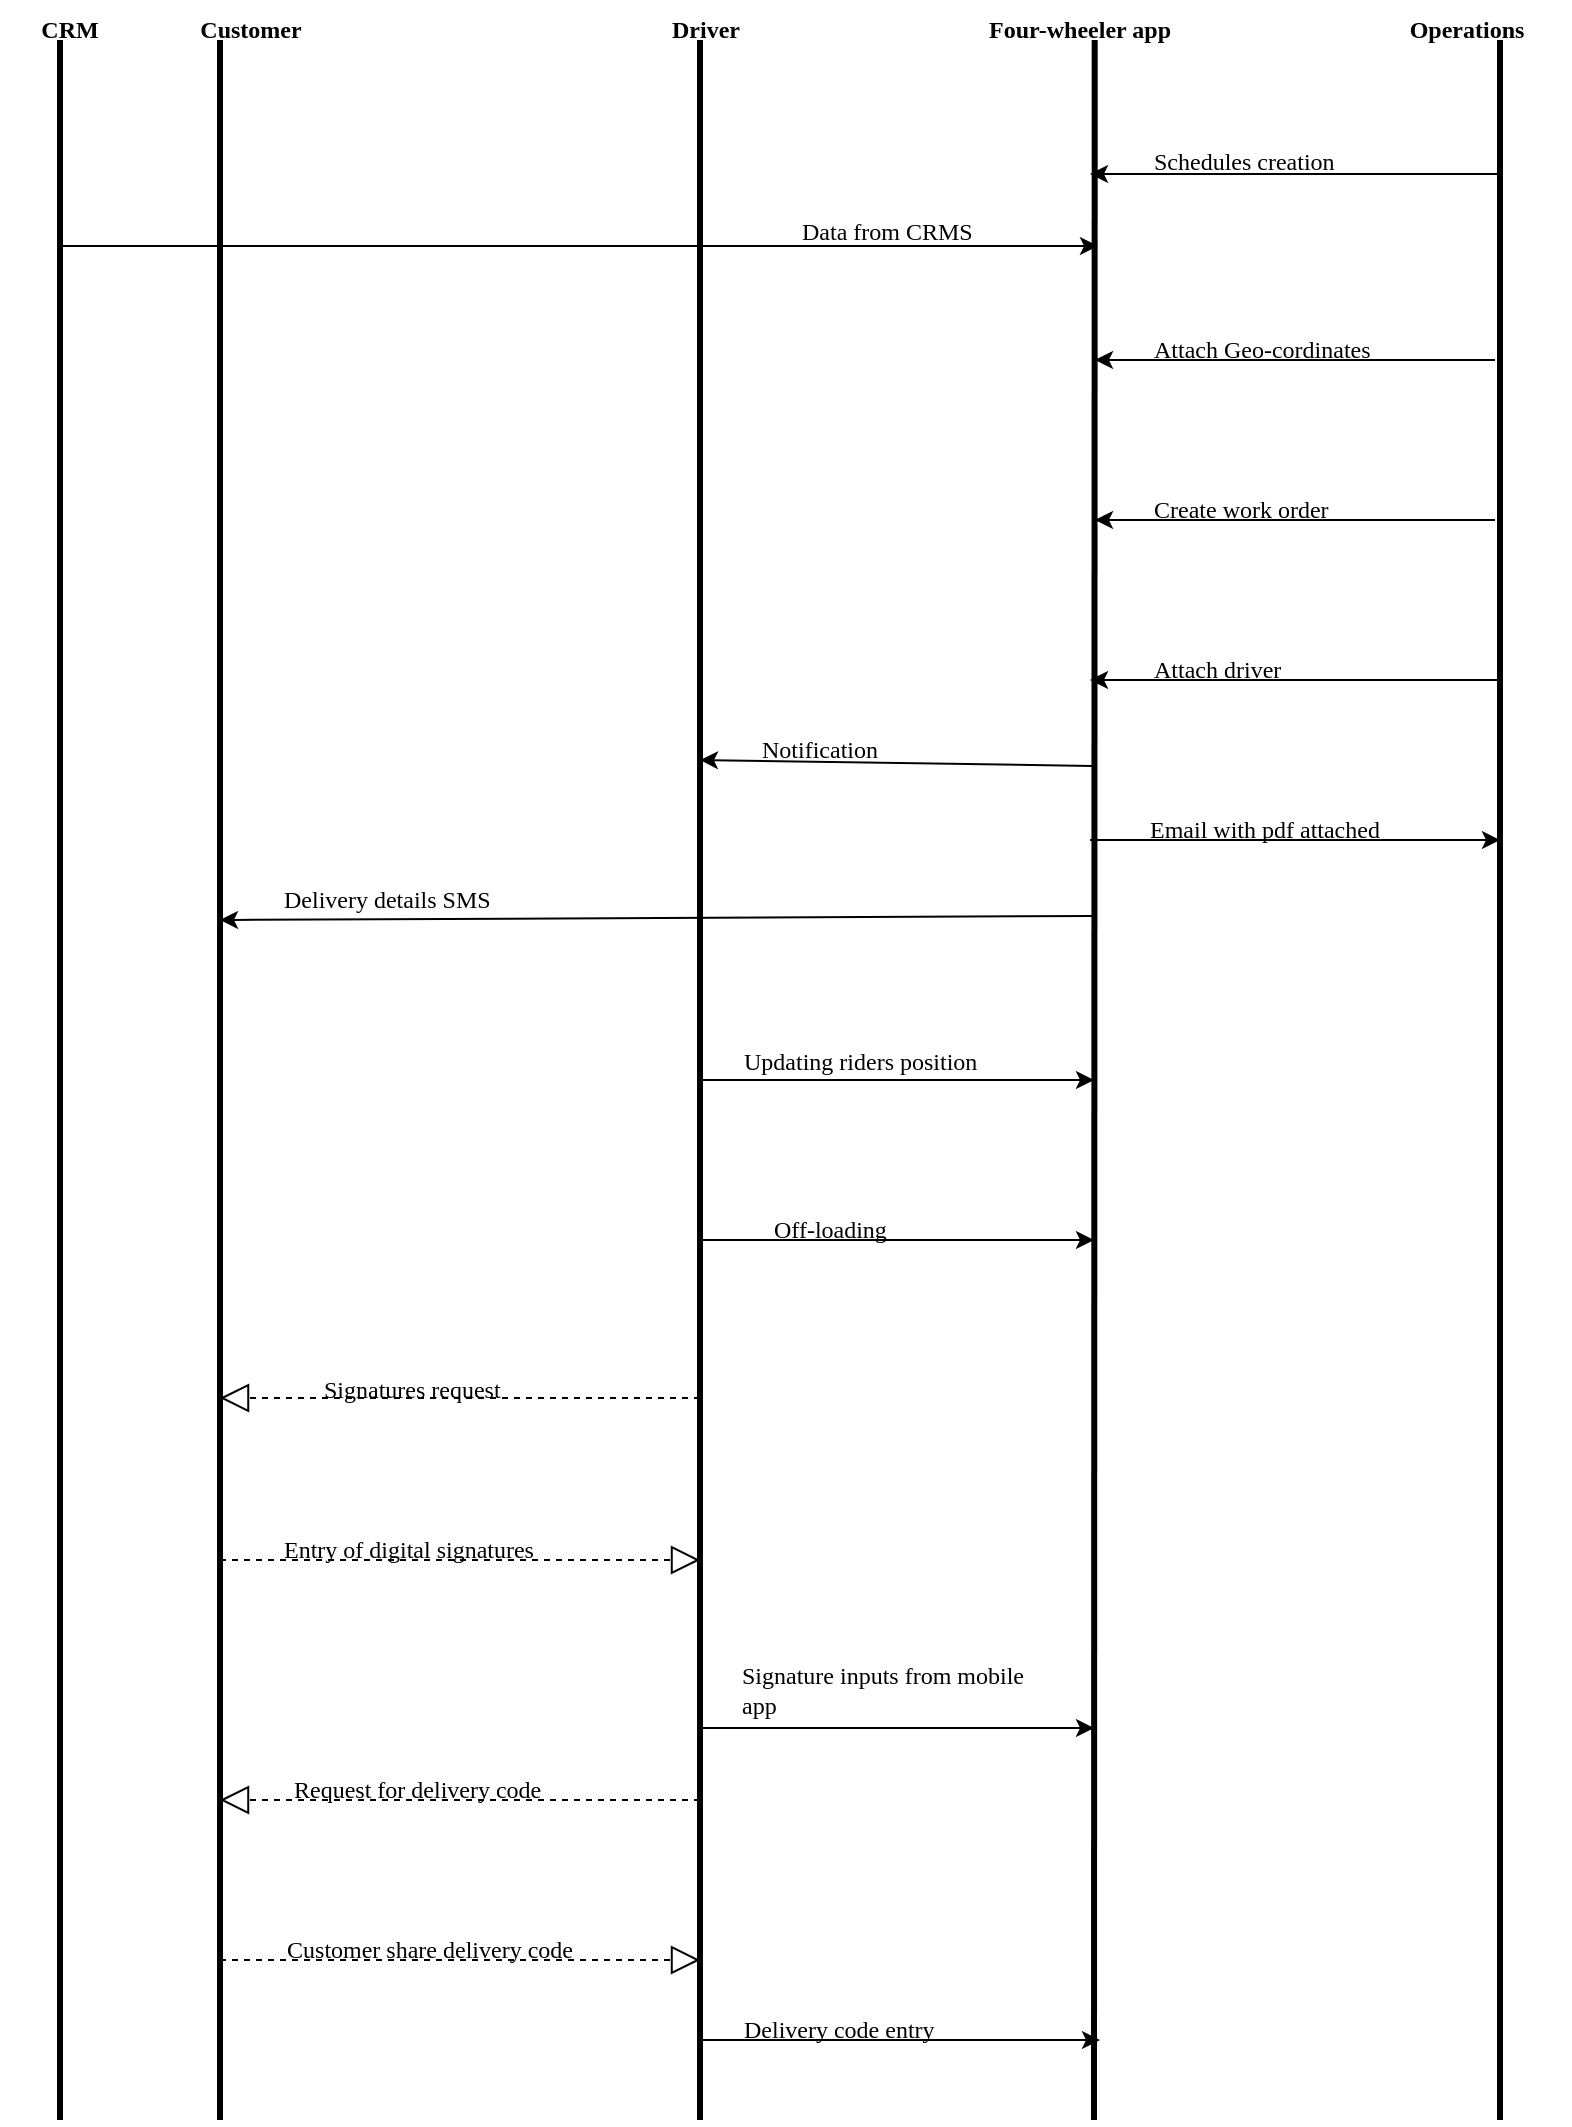 <mxfile version="24.8.0">
  <diagram name="Page-1" id="GOdSq4zZK_xezIgQwfRh">
    <mxGraphModel dx="794" dy="1615" grid="1" gridSize="10" guides="1" tooltips="1" connect="1" arrows="1" fold="1" page="1" pageScale="1" pageWidth="827" pageHeight="1169" math="0" shadow="0">
      <root>
        <mxCell id="0" />
        <mxCell id="1" parent="0" />
        <mxCell id="RlkcewKYQu9XTbAVP8YR-1" value="" style="endArrow=none;html=1;rounded=0;strokeWidth=3;" parent="1" edge="1">
          <mxGeometry width="50" height="50" relative="1" as="geometry">
            <mxPoint x="40" y="-40" as="sourcePoint" />
            <mxPoint x="40" y="-1080" as="targetPoint" />
          </mxGeometry>
        </mxCell>
        <mxCell id="RlkcewKYQu9XTbAVP8YR-2" value="&lt;b&gt;&lt;font face=&quot;Verdana&quot;&gt;CRM&lt;/font&gt;&lt;/b&gt;" style="text;html=1;align=center;verticalAlign=middle;whiteSpace=wrap;rounded=0;" parent="1" vertex="1">
          <mxGeometry x="10" y="-1100" width="70" height="30" as="geometry" />
        </mxCell>
        <mxCell id="RlkcewKYQu9XTbAVP8YR-3" value="" style="endArrow=none;html=1;rounded=0;strokeWidth=3;" parent="1" edge="1">
          <mxGeometry width="50" height="50" relative="1" as="geometry">
            <mxPoint x="360" y="-40" as="sourcePoint" />
            <mxPoint x="360" y="-1080" as="targetPoint" />
          </mxGeometry>
        </mxCell>
        <mxCell id="RlkcewKYQu9XTbAVP8YR-5" value="" style="endArrow=none;html=1;rounded=0;strokeWidth=3;entryX=0.546;entryY=1.122;entryDx=0;entryDy=0;entryPerimeter=0;" parent="1" edge="1">
          <mxGeometry width="50" height="50" relative="1" as="geometry">
            <mxPoint x="557" y="-40" as="sourcePoint" />
            <mxPoint x="557.36" y="-1080.0" as="targetPoint" />
          </mxGeometry>
        </mxCell>
        <mxCell id="RlkcewKYQu9XTbAVP8YR-6" value="&lt;b&gt;&lt;font face=&quot;Verdana&quot;&gt;Four-wheeler app&lt;/font&gt;&lt;/b&gt;" style="text;html=1;align=center;verticalAlign=middle;whiteSpace=wrap;rounded=0;" parent="1" vertex="1">
          <mxGeometry x="470" y="-1100" width="160" height="30" as="geometry" />
        </mxCell>
        <mxCell id="RlkcewKYQu9XTbAVP8YR-7" value="" style="endArrow=none;html=1;rounded=0;strokeWidth=3;" parent="1" edge="1">
          <mxGeometry width="50" height="50" relative="1" as="geometry">
            <mxPoint x="760" y="-40" as="sourcePoint" />
            <mxPoint x="760" y="-1080" as="targetPoint" />
          </mxGeometry>
        </mxCell>
        <mxCell id="RlkcewKYQu9XTbAVP8YR-8" value="&lt;b&gt;&lt;font face=&quot;Verdana&quot;&gt;Operations&lt;/font&gt;&lt;/b&gt;" style="text;html=1;align=center;verticalAlign=middle;whiteSpace=wrap;rounded=0;" parent="1" vertex="1">
          <mxGeometry x="692" y="-1100" width="103" height="30" as="geometry" />
        </mxCell>
        <mxCell id="RlkcewKYQu9XTbAVP8YR-9" value="" style="endArrow=classic;html=1;rounded=0;" parent="1" edge="1">
          <mxGeometry width="50" height="50" relative="1" as="geometry">
            <mxPoint x="39" y="-977" as="sourcePoint" />
            <mxPoint x="559" y="-977" as="targetPoint" />
          </mxGeometry>
        </mxCell>
        <mxCell id="RlkcewKYQu9XTbAVP8YR-10" value="&lt;font face=&quot;Verdana&quot;&gt;Data from CRMS&lt;/font&gt;" style="text;html=1;align=left;verticalAlign=middle;whiteSpace=wrap;rounded=0;" parent="1" vertex="1">
          <mxGeometry x="409" y="-999" width="120" height="30" as="geometry" />
        </mxCell>
        <mxCell id="RlkcewKYQu9XTbAVP8YR-12" value="" style="endArrow=classic;html=1;rounded=0;" parent="1" edge="1">
          <mxGeometry width="50" height="50" relative="1" as="geometry">
            <mxPoint x="760" y="-1013" as="sourcePoint" />
            <mxPoint x="555" y="-1013" as="targetPoint" />
          </mxGeometry>
        </mxCell>
        <mxCell id="RlkcewKYQu9XTbAVP8YR-13" value="" style="endArrow=classic;html=1;rounded=0;" parent="1" edge="1">
          <mxGeometry width="50" height="50" relative="1" as="geometry">
            <mxPoint x="757.5" y="-920" as="sourcePoint" />
            <mxPoint x="557.5" y="-920" as="targetPoint" />
          </mxGeometry>
        </mxCell>
        <mxCell id="RlkcewKYQu9XTbAVP8YR-14" value="" style="endArrow=classic;html=1;rounded=0;" parent="1" edge="1">
          <mxGeometry width="50" height="50" relative="1" as="geometry">
            <mxPoint x="757.5" y="-840" as="sourcePoint" />
            <mxPoint x="557.5" y="-840" as="targetPoint" />
            <Array as="points">
              <mxPoint x="660" y="-840" />
            </Array>
          </mxGeometry>
        </mxCell>
        <mxCell id="RlkcewKYQu9XTbAVP8YR-15" value="" style="endArrow=classic;html=1;rounded=0;" parent="1" edge="1">
          <mxGeometry width="50" height="50" relative="1" as="geometry">
            <mxPoint x="760" y="-760" as="sourcePoint" />
            <mxPoint x="555" y="-760" as="targetPoint" />
          </mxGeometry>
        </mxCell>
        <mxCell id="RlkcewKYQu9XTbAVP8YR-18" value="&lt;font face=&quot;Verdana&quot;&gt;Schedules creation&lt;/font&gt;" style="text;html=1;align=left;verticalAlign=middle;whiteSpace=wrap;rounded=0;" parent="1" vertex="1">
          <mxGeometry x="585" y="-1034" width="145" height="30" as="geometry" />
        </mxCell>
        <mxCell id="RlkcewKYQu9XTbAVP8YR-19" value="&lt;font face=&quot;Verdana&quot;&gt;Attach Geo-cordinates&lt;/font&gt;" style="text;html=1;align=left;verticalAlign=middle;whiteSpace=wrap;rounded=0;" parent="1" vertex="1">
          <mxGeometry x="585" y="-940" width="140" height="30" as="geometry" />
        </mxCell>
        <mxCell id="RlkcewKYQu9XTbAVP8YR-22" value="&lt;font face=&quot;Verdana&quot;&gt;Create work order&lt;/font&gt;" style="text;html=1;align=left;verticalAlign=middle;whiteSpace=wrap;rounded=0;" parent="1" vertex="1">
          <mxGeometry x="585" y="-860" width="115" height="30" as="geometry" />
        </mxCell>
        <mxCell id="RlkcewKYQu9XTbAVP8YR-23" value="&lt;font face=&quot;Verdana&quot;&gt;Attach driver&lt;/font&gt;" style="text;html=1;align=left;verticalAlign=middle;whiteSpace=wrap;rounded=0;" parent="1" vertex="1">
          <mxGeometry x="585" y="-780" width="95" height="30" as="geometry" />
        </mxCell>
        <mxCell id="RlkcewKYQu9XTbAVP8YR-24" value="" style="endArrow=classic;html=1;rounded=0;" parent="1" edge="1">
          <mxGeometry width="50" height="50" relative="1" as="geometry">
            <mxPoint x="556" y="-717" as="sourcePoint" />
            <mxPoint x="360" y="-720" as="targetPoint" />
            <Array as="points" />
          </mxGeometry>
        </mxCell>
        <mxCell id="RlkcewKYQu9XTbAVP8YR-28" value="&lt;font face=&quot;Verdana&quot;&gt;Email with pdf attached&lt;/font&gt;" style="text;html=1;align=left;verticalAlign=middle;whiteSpace=wrap;rounded=0;" parent="1" vertex="1">
          <mxGeometry x="582.5" y="-700" width="160" height="30" as="geometry" />
        </mxCell>
        <mxCell id="RlkcewKYQu9XTbAVP8YR-29" value="Delivery details SMS" style="text;html=1;align=left;verticalAlign=middle;whiteSpace=wrap;rounded=0;fontFamily=Verdana;" parent="1" vertex="1">
          <mxGeometry x="150" y="-670" width="170" height="40" as="geometry" />
        </mxCell>
        <mxCell id="RlkcewKYQu9XTbAVP8YR-32" value="" style="endArrow=classic;html=1;rounded=0;" parent="1" edge="1">
          <mxGeometry width="50" height="50" relative="1" as="geometry">
            <mxPoint x="360" y="-560" as="sourcePoint" />
            <mxPoint x="557" y="-560" as="targetPoint" />
          </mxGeometry>
        </mxCell>
        <mxCell id="RlkcewKYQu9XTbAVP8YR-33" value="&lt;font face=&quot;Verdana&quot;&gt;Updating riders position&lt;/font&gt;" style="text;html=1;align=left;verticalAlign=middle;whiteSpace=wrap;rounded=0;" parent="1" vertex="1">
          <mxGeometry x="380" y="-584" width="160" height="30" as="geometry" />
        </mxCell>
        <mxCell id="RlkcewKYQu9XTbAVP8YR-43" value="Off-loading" style="text;html=1;align=left;verticalAlign=middle;whiteSpace=wrap;rounded=0;fontFamily=Verdana;" parent="1" vertex="1">
          <mxGeometry x="395" y="-500" width="130" height="30" as="geometry" />
        </mxCell>
        <mxCell id="RlkcewKYQu9XTbAVP8YR-44" value="&lt;font face=&quot;Verdana&quot;&gt;&lt;b&gt;Driver&lt;/b&gt;&lt;/font&gt;" style="text;html=1;align=center;verticalAlign=middle;whiteSpace=wrap;rounded=0;" parent="1" vertex="1">
          <mxGeometry x="323" y="-1100" width="80" height="30" as="geometry" />
        </mxCell>
        <mxCell id="RlkcewKYQu9XTbAVP8YR-45" value="Customer" style="text;html=1;align=center;verticalAlign=middle;whiteSpace=wrap;rounded=0;fontStyle=1;fontFamily=Verdana;" parent="1" vertex="1">
          <mxGeometry x="92" y="-1100" width="87" height="30" as="geometry" />
        </mxCell>
        <mxCell id="RlkcewKYQu9XTbAVP8YR-47" value="" style="endArrow=classic;html=1;rounded=0;" parent="1" edge="1">
          <mxGeometry width="50" height="50" relative="1" as="geometry">
            <mxPoint x="360" y="-480" as="sourcePoint" />
            <mxPoint x="557" y="-480" as="targetPoint" />
          </mxGeometry>
        </mxCell>
        <mxCell id="RlkcewKYQu9XTbAVP8YR-49" value="" style="endArrow=block;dashed=1;endFill=0;endSize=12;html=1;rounded=0;" parent="1" edge="1">
          <mxGeometry width="160" relative="1" as="geometry">
            <mxPoint x="360" y="-401" as="sourcePoint" />
            <mxPoint x="120" y="-401" as="targetPoint" />
          </mxGeometry>
        </mxCell>
        <mxCell id="RlkcewKYQu9XTbAVP8YR-53" value="&lt;font face=&quot;Verdana&quot;&gt;Signatures request&lt;/font&gt;" style="text;html=1;align=left;verticalAlign=middle;whiteSpace=wrap;rounded=0;" parent="1" vertex="1">
          <mxGeometry x="170" y="-420" width="140" height="30" as="geometry" />
        </mxCell>
        <mxCell id="RlkcewKYQu9XTbAVP8YR-55" value="&lt;font face=&quot;Verdana&quot;&gt;Entry of digital signatures&lt;/font&gt;" style="text;html=1;align=left;verticalAlign=middle;whiteSpace=wrap;rounded=0;" parent="1" vertex="1">
          <mxGeometry x="150" y="-340" width="160" height="30" as="geometry" />
        </mxCell>
        <mxCell id="RlkcewKYQu9XTbAVP8YR-59" value="" style="endArrow=none;html=1;rounded=0;strokeWidth=3;" parent="1" edge="1">
          <mxGeometry width="50" height="50" relative="1" as="geometry">
            <mxPoint x="120" y="-40" as="sourcePoint" />
            <mxPoint x="120" y="-1080" as="targetPoint" />
          </mxGeometry>
        </mxCell>
        <mxCell id="RlkcewKYQu9XTbAVP8YR-60" value="" style="endArrow=classic;html=1;rounded=0;" parent="1" edge="1">
          <mxGeometry width="50" height="50" relative="1" as="geometry">
            <mxPoint x="360" y="-236" as="sourcePoint" />
            <mxPoint x="557" y="-236" as="targetPoint" />
          </mxGeometry>
        </mxCell>
        <mxCell id="RlkcewKYQu9XTbAVP8YR-61" value="Signature inputs from mobile app" style="text;html=1;align=left;verticalAlign=middle;whiteSpace=wrap;rounded=0;fontFamily=Verdana;" parent="1" vertex="1">
          <mxGeometry x="379" y="-280" width="161" height="50" as="geometry" />
        </mxCell>
        <mxCell id="RlkcewKYQu9XTbAVP8YR-63" value="" style="endArrow=block;dashed=1;endFill=0;endSize=12;html=1;rounded=0;" parent="1" edge="1">
          <mxGeometry width="160" relative="1" as="geometry">
            <mxPoint x="360" y="-200" as="sourcePoint" />
            <mxPoint x="120" y="-200" as="targetPoint" />
          </mxGeometry>
        </mxCell>
        <mxCell id="RlkcewKYQu9XTbAVP8YR-64" value="&lt;font face=&quot;Verdana&quot;&gt;Request for delivery code&lt;/font&gt;" style="text;html=1;align=left;verticalAlign=middle;whiteSpace=wrap;rounded=0;" parent="1" vertex="1">
          <mxGeometry x="155" y="-220" width="160" height="30" as="geometry" />
        </mxCell>
        <mxCell id="RlkcewKYQu9XTbAVP8YR-66" value="" style="endArrow=classic;html=1;rounded=0;" parent="1" edge="1">
          <mxGeometry width="50" height="50" relative="1" as="geometry">
            <mxPoint x="360" y="-80" as="sourcePoint" />
            <mxPoint x="560" y="-80" as="targetPoint" />
            <Array as="points">
              <mxPoint x="400" y="-80" />
              <mxPoint x="450" y="-80" />
            </Array>
          </mxGeometry>
        </mxCell>
        <mxCell id="RlkcewKYQu9XTbAVP8YR-67" value="Delivery code entry" style="text;html=1;align=left;verticalAlign=middle;whiteSpace=wrap;rounded=0;fontFamily=Verdana;" parent="1" vertex="1">
          <mxGeometry x="380" y="-100" width="145" height="30" as="geometry" />
        </mxCell>
        <mxCell id="RlkcewKYQu9XTbAVP8YR-69" value="&lt;font face=&quot;Verdana&quot;&gt;Notification&lt;/font&gt;" style="text;html=1;align=left;verticalAlign=middle;whiteSpace=wrap;rounded=0;" parent="1" vertex="1">
          <mxGeometry x="389" y="-740" width="80" height="30" as="geometry" />
        </mxCell>
        <mxCell id="RlkcewKYQu9XTbAVP8YR-72" value="" style="endArrow=classic;html=1;rounded=0;" parent="1" edge="1">
          <mxGeometry width="50" height="50" relative="1" as="geometry">
            <mxPoint x="555" y="-680" as="sourcePoint" />
            <mxPoint x="760" y="-680" as="targetPoint" />
          </mxGeometry>
        </mxCell>
        <mxCell id="RlkcewKYQu9XTbAVP8YR-73" value="" style="endArrow=classic;html=1;rounded=0;" parent="1" edge="1">
          <mxGeometry width="50" height="50" relative="1" as="geometry">
            <mxPoint x="557" y="-642" as="sourcePoint" />
            <mxPoint x="120" y="-640" as="targetPoint" />
          </mxGeometry>
        </mxCell>
        <mxCell id="lXHPxmrKBbByKCyKUvox-2" value="" style="endArrow=block;dashed=1;endFill=0;endSize=12;html=1;rounded=0;" edge="1" parent="1">
          <mxGeometry width="160" relative="1" as="geometry">
            <mxPoint x="120" y="-120" as="sourcePoint" />
            <mxPoint x="360" y="-120" as="targetPoint" />
          </mxGeometry>
        </mxCell>
        <mxCell id="lXHPxmrKBbByKCyKUvox-3" value="&lt;font face=&quot;Verdana&quot;&gt;Customer share delivery code&lt;/font&gt;" style="text;html=1;align=center;verticalAlign=middle;whiteSpace=wrap;rounded=0;" vertex="1" parent="1">
          <mxGeometry x="130" y="-140" width="190" height="30" as="geometry" />
        </mxCell>
        <mxCell id="lXHPxmrKBbByKCyKUvox-5" value="" style="endArrow=block;dashed=1;endFill=0;endSize=12;html=1;rounded=0;" edge="1" parent="1">
          <mxGeometry width="160" relative="1" as="geometry">
            <mxPoint x="120" y="-320" as="sourcePoint" />
            <mxPoint x="360" y="-320" as="targetPoint" />
          </mxGeometry>
        </mxCell>
      </root>
    </mxGraphModel>
  </diagram>
</mxfile>
